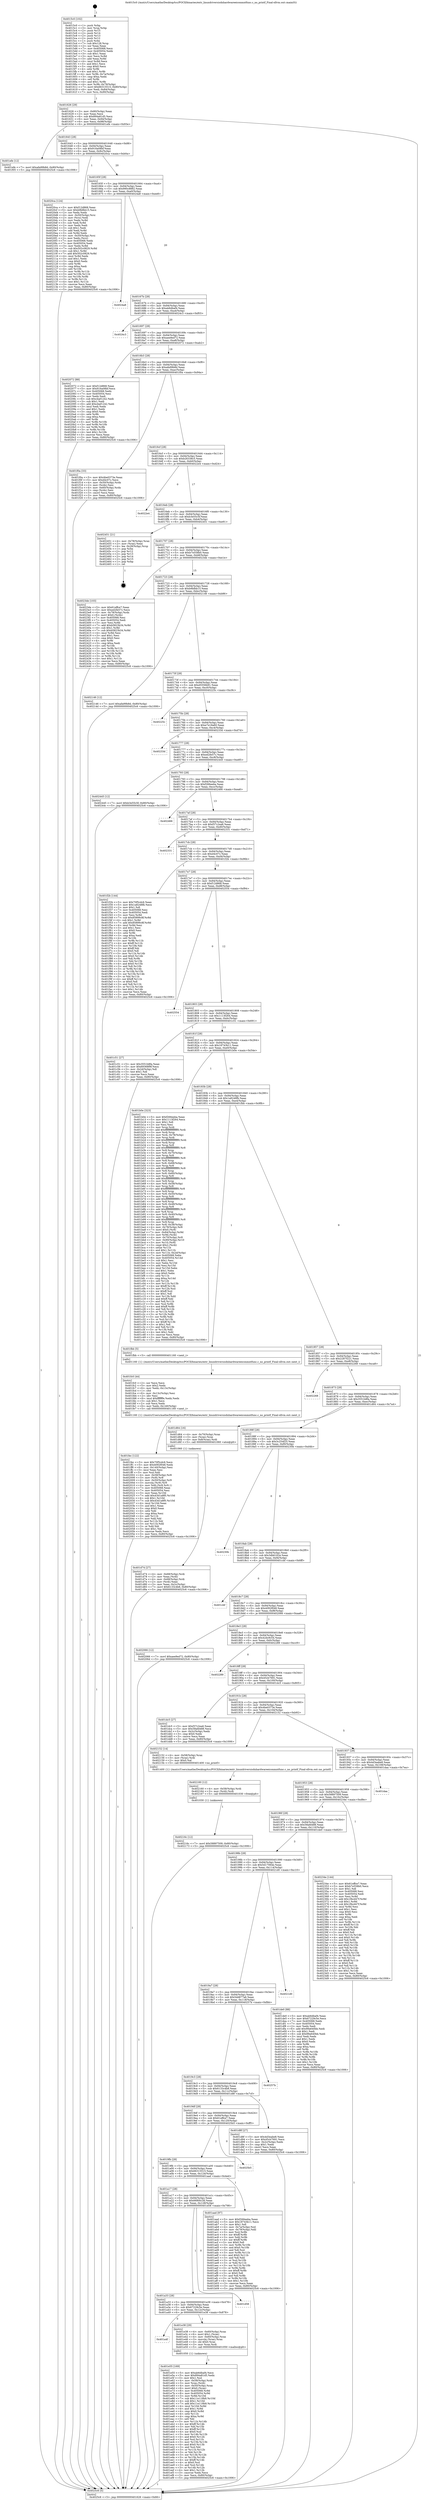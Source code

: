 digraph "0x4015c0" {
  label = "0x4015c0 (/mnt/c/Users/mathe/Desktop/tcc/POCII/binaries/extr_linuxdriversisdnhardwareeiconmntfunc.c_no_printf_Final-ollvm.out::main(0))"
  labelloc = "t"
  node[shape=record]

  Entry [label="",width=0.3,height=0.3,shape=circle,fillcolor=black,style=filled]
  "0x401626" [label="{
     0x401626 [29]\l
     | [instrs]\l
     &nbsp;&nbsp;0x401626 \<+3\>: mov -0x80(%rbp),%eax\l
     &nbsp;&nbsp;0x401629 \<+2\>: mov %eax,%ecx\l
     &nbsp;&nbsp;0x40162b \<+6\>: sub $0x894a81d5,%ecx\l
     &nbsp;&nbsp;0x401631 \<+6\>: mov %eax,-0x94(%rbp)\l
     &nbsp;&nbsp;0x401637 \<+6\>: mov %ecx,-0x98(%rbp)\l
     &nbsp;&nbsp;0x40163d \<+6\>: je 0000000000401efe \<main+0x93e\>\l
  }"]
  "0x401efe" [label="{
     0x401efe [12]\l
     | [instrs]\l
     &nbsp;&nbsp;0x401efe \<+7\>: movl $0xafa99b8d,-0x80(%rbp)\l
     &nbsp;&nbsp;0x401f05 \<+5\>: jmp 00000000004025c6 \<main+0x1006\>\l
  }"]
  "0x401643" [label="{
     0x401643 [28]\l
     | [instrs]\l
     &nbsp;&nbsp;0x401643 \<+5\>: jmp 0000000000401648 \<main+0x88\>\l
     &nbsp;&nbsp;0x401648 \<+6\>: mov -0x94(%rbp),%eax\l
     &nbsp;&nbsp;0x40164e \<+5\>: sub $0x916a08bf,%eax\l
     &nbsp;&nbsp;0x401653 \<+6\>: mov %eax,-0x9c(%rbp)\l
     &nbsp;&nbsp;0x401659 \<+6\>: je 00000000004020ca \<main+0xb0a\>\l
  }"]
  Exit [label="",width=0.3,height=0.3,shape=circle,fillcolor=black,style=filled,peripheries=2]
  "0x4020ca" [label="{
     0x4020ca [124]\l
     | [instrs]\l
     &nbsp;&nbsp;0x4020ca \<+5\>: mov $0xf12d868,%eax\l
     &nbsp;&nbsp;0x4020cf \<+5\>: mov $0xb9bfbb15,%ecx\l
     &nbsp;&nbsp;0x4020d4 \<+2\>: xor %edx,%edx\l
     &nbsp;&nbsp;0x4020d6 \<+4\>: mov -0x50(%rbp),%rsi\l
     &nbsp;&nbsp;0x4020da \<+2\>: mov (%rsi),%edi\l
     &nbsp;&nbsp;0x4020dc \<+3\>: mov %edx,%r8d\l
     &nbsp;&nbsp;0x4020df \<+3\>: sub %edi,%r8d\l
     &nbsp;&nbsp;0x4020e2 \<+2\>: mov %edx,%edi\l
     &nbsp;&nbsp;0x4020e4 \<+3\>: sub $0x1,%edi\l
     &nbsp;&nbsp;0x4020e7 \<+3\>: add %edi,%r8d\l
     &nbsp;&nbsp;0x4020ea \<+3\>: sub %r8d,%edx\l
     &nbsp;&nbsp;0x4020ed \<+4\>: mov -0x50(%rbp),%rsi\l
     &nbsp;&nbsp;0x4020f1 \<+2\>: mov %edx,(%rsi)\l
     &nbsp;&nbsp;0x4020f3 \<+7\>: mov 0x405068,%edx\l
     &nbsp;&nbsp;0x4020fa \<+7\>: mov 0x405054,%edi\l
     &nbsp;&nbsp;0x402101 \<+3\>: mov %edx,%r8d\l
     &nbsp;&nbsp;0x402104 \<+7\>: sub $0x502c0829,%r8d\l
     &nbsp;&nbsp;0x40210b \<+4\>: sub $0x1,%r8d\l
     &nbsp;&nbsp;0x40210f \<+7\>: add $0x502c0829,%r8d\l
     &nbsp;&nbsp;0x402116 \<+4\>: imul %r8d,%edx\l
     &nbsp;&nbsp;0x40211a \<+3\>: and $0x1,%edx\l
     &nbsp;&nbsp;0x40211d \<+3\>: cmp $0x0,%edx\l
     &nbsp;&nbsp;0x402120 \<+4\>: sete %r9b\l
     &nbsp;&nbsp;0x402124 \<+3\>: cmp $0xa,%edi\l
     &nbsp;&nbsp;0x402127 \<+4\>: setl %r10b\l
     &nbsp;&nbsp;0x40212b \<+3\>: mov %r9b,%r11b\l
     &nbsp;&nbsp;0x40212e \<+3\>: and %r10b,%r11b\l
     &nbsp;&nbsp;0x402131 \<+3\>: xor %r10b,%r9b\l
     &nbsp;&nbsp;0x402134 \<+3\>: or %r9b,%r11b\l
     &nbsp;&nbsp;0x402137 \<+4\>: test $0x1,%r11b\l
     &nbsp;&nbsp;0x40213b \<+3\>: cmovne %ecx,%eax\l
     &nbsp;&nbsp;0x40213e \<+3\>: mov %eax,-0x80(%rbp)\l
     &nbsp;&nbsp;0x402141 \<+5\>: jmp 00000000004025c6 \<main+0x1006\>\l
  }"]
  "0x40165f" [label="{
     0x40165f [28]\l
     | [instrs]\l
     &nbsp;&nbsp;0x40165f \<+5\>: jmp 0000000000401664 \<main+0xa4\>\l
     &nbsp;&nbsp;0x401664 \<+6\>: mov -0x94(%rbp),%eax\l
     &nbsp;&nbsp;0x40166a \<+5\>: sub $0x990c8882,%eax\l
     &nbsp;&nbsp;0x40166f \<+6\>: mov %eax,-0xa0(%rbp)\l
     &nbsp;&nbsp;0x401675 \<+6\>: je 00000000004024a8 \<main+0xee8\>\l
  }"]
  "0x40216c" [label="{
     0x40216c [12]\l
     | [instrs]\l
     &nbsp;&nbsp;0x40216c \<+7\>: movl $0x58897509,-0x80(%rbp)\l
     &nbsp;&nbsp;0x402173 \<+5\>: jmp 00000000004025c6 \<main+0x1006\>\l
  }"]
  "0x4024a8" [label="{
     0x4024a8\l
  }", style=dashed]
  "0x40167b" [label="{
     0x40167b [28]\l
     | [instrs]\l
     &nbsp;&nbsp;0x40167b \<+5\>: jmp 0000000000401680 \<main+0xc0\>\l
     &nbsp;&nbsp;0x401680 \<+6\>: mov -0x94(%rbp),%eax\l
     &nbsp;&nbsp;0x401686 \<+5\>: sub $0xab6dbaf4,%eax\l
     &nbsp;&nbsp;0x40168b \<+6\>: mov %eax,-0xa4(%rbp)\l
     &nbsp;&nbsp;0x401691 \<+6\>: je 00000000004024c3 \<main+0xf03\>\l
  }"]
  "0x402160" [label="{
     0x402160 [12]\l
     | [instrs]\l
     &nbsp;&nbsp;0x402160 \<+4\>: mov -0x58(%rbp),%rdi\l
     &nbsp;&nbsp;0x402164 \<+3\>: mov (%rdi),%rdi\l
     &nbsp;&nbsp;0x402167 \<+5\>: call 0000000000401030 \<free@plt\>\l
     | [calls]\l
     &nbsp;&nbsp;0x401030 \{1\} (unknown)\l
  }"]
  "0x4024c3" [label="{
     0x4024c3\l
  }", style=dashed]
  "0x401697" [label="{
     0x401697 [28]\l
     | [instrs]\l
     &nbsp;&nbsp;0x401697 \<+5\>: jmp 000000000040169c \<main+0xdc\>\l
     &nbsp;&nbsp;0x40169c \<+6\>: mov -0x94(%rbp),%eax\l
     &nbsp;&nbsp;0x4016a2 \<+5\>: sub $0xaee9ed72,%eax\l
     &nbsp;&nbsp;0x4016a7 \<+6\>: mov %eax,-0xa8(%rbp)\l
     &nbsp;&nbsp;0x4016ad \<+6\>: je 0000000000402072 \<main+0xab2\>\l
  }"]
  "0x401fec" [label="{
     0x401fec [122]\l
     | [instrs]\l
     &nbsp;&nbsp;0x401fec \<+5\>: mov $0x70f5cdc6,%ecx\l
     &nbsp;&nbsp;0x401ff1 \<+5\>: mov $0x4092f048,%edx\l
     &nbsp;&nbsp;0x401ff6 \<+6\>: mov -0x140(%rbp),%esi\l
     &nbsp;&nbsp;0x401ffc \<+3\>: imul %eax,%esi\l
     &nbsp;&nbsp;0x401fff \<+3\>: mov %sil,%dil\l
     &nbsp;&nbsp;0x402002 \<+4\>: mov -0x58(%rbp),%r8\l
     &nbsp;&nbsp;0x402006 \<+3\>: mov (%r8),%r8\l
     &nbsp;&nbsp;0x402009 \<+4\>: mov -0x50(%rbp),%r9\l
     &nbsp;&nbsp;0x40200d \<+3\>: movslq (%r9),%r9\l
     &nbsp;&nbsp;0x402010 \<+4\>: mov %dil,(%r8,%r9,1)\l
     &nbsp;&nbsp;0x402014 \<+7\>: mov 0x405068,%eax\l
     &nbsp;&nbsp;0x40201b \<+7\>: mov 0x405054,%esi\l
     &nbsp;&nbsp;0x402022 \<+3\>: mov %eax,%r10d\l
     &nbsp;&nbsp;0x402025 \<+7\>: add $0x43d1a8f0,%r10d\l
     &nbsp;&nbsp;0x40202c \<+4\>: sub $0x1,%r10d\l
     &nbsp;&nbsp;0x402030 \<+7\>: sub $0x43d1a8f0,%r10d\l
     &nbsp;&nbsp;0x402037 \<+4\>: imul %r10d,%eax\l
     &nbsp;&nbsp;0x40203b \<+3\>: and $0x1,%eax\l
     &nbsp;&nbsp;0x40203e \<+3\>: cmp $0x0,%eax\l
     &nbsp;&nbsp;0x402041 \<+4\>: sete %dil\l
     &nbsp;&nbsp;0x402045 \<+3\>: cmp $0xa,%esi\l
     &nbsp;&nbsp;0x402048 \<+4\>: setl %r11b\l
     &nbsp;&nbsp;0x40204c \<+3\>: mov %dil,%bl\l
     &nbsp;&nbsp;0x40204f \<+3\>: and %r11b,%bl\l
     &nbsp;&nbsp;0x402052 \<+3\>: xor %r11b,%dil\l
     &nbsp;&nbsp;0x402055 \<+3\>: or %dil,%bl\l
     &nbsp;&nbsp;0x402058 \<+3\>: test $0x1,%bl\l
     &nbsp;&nbsp;0x40205b \<+3\>: cmovne %edx,%ecx\l
     &nbsp;&nbsp;0x40205e \<+3\>: mov %ecx,-0x80(%rbp)\l
     &nbsp;&nbsp;0x402061 \<+5\>: jmp 00000000004025c6 \<main+0x1006\>\l
  }"]
  "0x402072" [label="{
     0x402072 [88]\l
     | [instrs]\l
     &nbsp;&nbsp;0x402072 \<+5\>: mov $0xf12d868,%eax\l
     &nbsp;&nbsp;0x402077 \<+5\>: mov $0x916a08bf,%ecx\l
     &nbsp;&nbsp;0x40207c \<+7\>: mov 0x405068,%edx\l
     &nbsp;&nbsp;0x402083 \<+7\>: mov 0x405054,%esi\l
     &nbsp;&nbsp;0x40208a \<+2\>: mov %edx,%edi\l
     &nbsp;&nbsp;0x40208c \<+6\>: sub $0xcbaf1242,%edi\l
     &nbsp;&nbsp;0x402092 \<+3\>: sub $0x1,%edi\l
     &nbsp;&nbsp;0x402095 \<+6\>: add $0xcbaf1242,%edi\l
     &nbsp;&nbsp;0x40209b \<+3\>: imul %edi,%edx\l
     &nbsp;&nbsp;0x40209e \<+3\>: and $0x1,%edx\l
     &nbsp;&nbsp;0x4020a1 \<+3\>: cmp $0x0,%edx\l
     &nbsp;&nbsp;0x4020a4 \<+4\>: sete %r8b\l
     &nbsp;&nbsp;0x4020a8 \<+3\>: cmp $0xa,%esi\l
     &nbsp;&nbsp;0x4020ab \<+4\>: setl %r9b\l
     &nbsp;&nbsp;0x4020af \<+3\>: mov %r8b,%r10b\l
     &nbsp;&nbsp;0x4020b2 \<+3\>: and %r9b,%r10b\l
     &nbsp;&nbsp;0x4020b5 \<+3\>: xor %r9b,%r8b\l
     &nbsp;&nbsp;0x4020b8 \<+3\>: or %r8b,%r10b\l
     &nbsp;&nbsp;0x4020bb \<+4\>: test $0x1,%r10b\l
     &nbsp;&nbsp;0x4020bf \<+3\>: cmovne %ecx,%eax\l
     &nbsp;&nbsp;0x4020c2 \<+3\>: mov %eax,-0x80(%rbp)\l
     &nbsp;&nbsp;0x4020c5 \<+5\>: jmp 00000000004025c6 \<main+0x1006\>\l
  }"]
  "0x4016b3" [label="{
     0x4016b3 [28]\l
     | [instrs]\l
     &nbsp;&nbsp;0x4016b3 \<+5\>: jmp 00000000004016b8 \<main+0xf8\>\l
     &nbsp;&nbsp;0x4016b8 \<+6\>: mov -0x94(%rbp),%eax\l
     &nbsp;&nbsp;0x4016be \<+5\>: sub $0xafa99b8d,%eax\l
     &nbsp;&nbsp;0x4016c3 \<+6\>: mov %eax,-0xac(%rbp)\l
     &nbsp;&nbsp;0x4016c9 \<+6\>: je 0000000000401f0a \<main+0x94a\>\l
  }"]
  "0x401fc0" [label="{
     0x401fc0 [44]\l
     | [instrs]\l
     &nbsp;&nbsp;0x401fc0 \<+2\>: xor %ecx,%ecx\l
     &nbsp;&nbsp;0x401fc2 \<+5\>: mov $0x2,%edx\l
     &nbsp;&nbsp;0x401fc7 \<+6\>: mov %edx,-0x13c(%rbp)\l
     &nbsp;&nbsp;0x401fcd \<+1\>: cltd\l
     &nbsp;&nbsp;0x401fce \<+6\>: mov -0x13c(%rbp),%esi\l
     &nbsp;&nbsp;0x401fd4 \<+2\>: idiv %esi\l
     &nbsp;&nbsp;0x401fd6 \<+6\>: imul $0xfffffffe,%edx,%edx\l
     &nbsp;&nbsp;0x401fdc \<+3\>: sub $0x1,%ecx\l
     &nbsp;&nbsp;0x401fdf \<+2\>: sub %ecx,%edx\l
     &nbsp;&nbsp;0x401fe1 \<+6\>: mov %edx,-0x140(%rbp)\l
     &nbsp;&nbsp;0x401fe7 \<+5\>: call 0000000000401160 \<next_i\>\l
     | [calls]\l
     &nbsp;&nbsp;0x401160 \{1\} (/mnt/c/Users/mathe/Desktop/tcc/POCII/binaries/extr_linuxdriversisdnhardwareeiconmntfunc.c_no_printf_Final-ollvm.out::next_i)\l
  }"]
  "0x401f0a" [label="{
     0x401f0a [33]\l
     | [instrs]\l
     &nbsp;&nbsp;0x401f0a \<+5\>: mov $0x4be0373e,%eax\l
     &nbsp;&nbsp;0x401f0f \<+5\>: mov $0xd4c07c,%ecx\l
     &nbsp;&nbsp;0x401f14 \<+4\>: mov -0x50(%rbp),%rdx\l
     &nbsp;&nbsp;0x401f18 \<+2\>: mov (%rdx),%esi\l
     &nbsp;&nbsp;0x401f1a \<+4\>: mov -0x60(%rbp),%rdx\l
     &nbsp;&nbsp;0x401f1e \<+2\>: cmp (%rdx),%esi\l
     &nbsp;&nbsp;0x401f20 \<+3\>: cmovl %ecx,%eax\l
     &nbsp;&nbsp;0x401f23 \<+3\>: mov %eax,-0x80(%rbp)\l
     &nbsp;&nbsp;0x401f26 \<+5\>: jmp 00000000004025c6 \<main+0x1006\>\l
  }"]
  "0x4016cf" [label="{
     0x4016cf [28]\l
     | [instrs]\l
     &nbsp;&nbsp;0x4016cf \<+5\>: jmp 00000000004016d4 \<main+0x114\>\l
     &nbsp;&nbsp;0x4016d4 \<+6\>: mov -0x94(%rbp),%eax\l
     &nbsp;&nbsp;0x4016da \<+5\>: sub $0xb26338c5,%eax\l
     &nbsp;&nbsp;0x4016df \<+6\>: mov %eax,-0xb0(%rbp)\l
     &nbsp;&nbsp;0x4016e5 \<+6\>: je 00000000004022e4 \<main+0xd24\>\l
  }"]
  "0x401e55" [label="{
     0x401e55 [169]\l
     | [instrs]\l
     &nbsp;&nbsp;0x401e55 \<+5\>: mov $0xab6dbaf4,%ecx\l
     &nbsp;&nbsp;0x401e5a \<+5\>: mov $0x894a81d5,%edx\l
     &nbsp;&nbsp;0x401e5f \<+3\>: mov $0x1,%sil\l
     &nbsp;&nbsp;0x401e62 \<+4\>: mov -0x58(%rbp),%rdi\l
     &nbsp;&nbsp;0x401e66 \<+3\>: mov %rax,(%rdi)\l
     &nbsp;&nbsp;0x401e69 \<+4\>: mov -0x50(%rbp),%rax\l
     &nbsp;&nbsp;0x401e6d \<+6\>: movl $0x0,(%rax)\l
     &nbsp;&nbsp;0x401e73 \<+8\>: mov 0x405068,%r8d\l
     &nbsp;&nbsp;0x401e7b \<+8\>: mov 0x405054,%r9d\l
     &nbsp;&nbsp;0x401e83 \<+3\>: mov %r8d,%r10d\l
     &nbsp;&nbsp;0x401e86 \<+7\>: sub $0x11e118b9,%r10d\l
     &nbsp;&nbsp;0x401e8d \<+4\>: sub $0x1,%r10d\l
     &nbsp;&nbsp;0x401e91 \<+7\>: add $0x11e118b9,%r10d\l
     &nbsp;&nbsp;0x401e98 \<+4\>: imul %r10d,%r8d\l
     &nbsp;&nbsp;0x401e9c \<+4\>: and $0x1,%r8d\l
     &nbsp;&nbsp;0x401ea0 \<+4\>: cmp $0x0,%r8d\l
     &nbsp;&nbsp;0x401ea4 \<+4\>: sete %r11b\l
     &nbsp;&nbsp;0x401ea8 \<+4\>: cmp $0xa,%r9d\l
     &nbsp;&nbsp;0x401eac \<+3\>: setl %bl\l
     &nbsp;&nbsp;0x401eaf \<+3\>: mov %r11b,%r14b\l
     &nbsp;&nbsp;0x401eb2 \<+4\>: xor $0xff,%r14b\l
     &nbsp;&nbsp;0x401eb6 \<+3\>: mov %bl,%r15b\l
     &nbsp;&nbsp;0x401eb9 \<+4\>: xor $0xff,%r15b\l
     &nbsp;&nbsp;0x401ebd \<+4\>: xor $0x0,%sil\l
     &nbsp;&nbsp;0x401ec1 \<+3\>: mov %r14b,%r12b\l
     &nbsp;&nbsp;0x401ec4 \<+4\>: and $0x0,%r12b\l
     &nbsp;&nbsp;0x401ec8 \<+3\>: and %sil,%r11b\l
     &nbsp;&nbsp;0x401ecb \<+3\>: mov %r15b,%r13b\l
     &nbsp;&nbsp;0x401ece \<+4\>: and $0x0,%r13b\l
     &nbsp;&nbsp;0x401ed2 \<+3\>: and %sil,%bl\l
     &nbsp;&nbsp;0x401ed5 \<+3\>: or %r11b,%r12b\l
     &nbsp;&nbsp;0x401ed8 \<+3\>: or %bl,%r13b\l
     &nbsp;&nbsp;0x401edb \<+3\>: xor %r13b,%r12b\l
     &nbsp;&nbsp;0x401ede \<+3\>: or %r15b,%r14b\l
     &nbsp;&nbsp;0x401ee1 \<+4\>: xor $0xff,%r14b\l
     &nbsp;&nbsp;0x401ee5 \<+4\>: or $0x0,%sil\l
     &nbsp;&nbsp;0x401ee9 \<+3\>: and %sil,%r14b\l
     &nbsp;&nbsp;0x401eec \<+3\>: or %r14b,%r12b\l
     &nbsp;&nbsp;0x401eef \<+4\>: test $0x1,%r12b\l
     &nbsp;&nbsp;0x401ef3 \<+3\>: cmovne %edx,%ecx\l
     &nbsp;&nbsp;0x401ef6 \<+3\>: mov %ecx,-0x80(%rbp)\l
     &nbsp;&nbsp;0x401ef9 \<+5\>: jmp 00000000004025c6 \<main+0x1006\>\l
  }"]
  "0x4022e4" [label="{
     0x4022e4\l
  }", style=dashed]
  "0x4016eb" [label="{
     0x4016eb [28]\l
     | [instrs]\l
     &nbsp;&nbsp;0x4016eb \<+5\>: jmp 00000000004016f0 \<main+0x130\>\l
     &nbsp;&nbsp;0x4016f0 \<+6\>: mov -0x94(%rbp),%eax\l
     &nbsp;&nbsp;0x4016f6 \<+5\>: sub $0xb3e55c5f,%eax\l
     &nbsp;&nbsp;0x4016fb \<+6\>: mov %eax,-0xb4(%rbp)\l
     &nbsp;&nbsp;0x401701 \<+6\>: je 0000000000402451 \<main+0xe91\>\l
  }"]
  "0x401a4f" [label="{
     0x401a4f\l
  }", style=dashed]
  "0x402451" [label="{
     0x402451 [21]\l
     | [instrs]\l
     &nbsp;&nbsp;0x402451 \<+4\>: mov -0x78(%rbp),%rax\l
     &nbsp;&nbsp;0x402455 \<+2\>: mov (%rax),%eax\l
     &nbsp;&nbsp;0x402457 \<+4\>: lea -0x28(%rbp),%rsp\l
     &nbsp;&nbsp;0x40245b \<+1\>: pop %rbx\l
     &nbsp;&nbsp;0x40245c \<+2\>: pop %r12\l
     &nbsp;&nbsp;0x40245e \<+2\>: pop %r13\l
     &nbsp;&nbsp;0x402460 \<+2\>: pop %r14\l
     &nbsp;&nbsp;0x402462 \<+2\>: pop %r15\l
     &nbsp;&nbsp;0x402464 \<+1\>: pop %rbp\l
     &nbsp;&nbsp;0x402465 \<+1\>: ret\l
  }"]
  "0x401707" [label="{
     0x401707 [28]\l
     | [instrs]\l
     &nbsp;&nbsp;0x401707 \<+5\>: jmp 000000000040170c \<main+0x14c\>\l
     &nbsp;&nbsp;0x40170c \<+6\>: mov -0x94(%rbp),%eax\l
     &nbsp;&nbsp;0x401712 \<+5\>: sub $0xb7e558b0,%eax\l
     &nbsp;&nbsp;0x401717 \<+6\>: mov %eax,-0xb8(%rbp)\l
     &nbsp;&nbsp;0x40171d \<+6\>: je 00000000004023de \<main+0xe1e\>\l
  }"]
  "0x401e38" [label="{
     0x401e38 [29]\l
     | [instrs]\l
     &nbsp;&nbsp;0x401e38 \<+4\>: mov -0x60(%rbp),%rax\l
     &nbsp;&nbsp;0x401e3c \<+6\>: movl $0x1,(%rax)\l
     &nbsp;&nbsp;0x401e42 \<+4\>: mov -0x60(%rbp),%rax\l
     &nbsp;&nbsp;0x401e46 \<+3\>: movslq (%rax),%rax\l
     &nbsp;&nbsp;0x401e49 \<+4\>: shl $0x0,%rax\l
     &nbsp;&nbsp;0x401e4d \<+3\>: mov %rax,%rdi\l
     &nbsp;&nbsp;0x401e50 \<+5\>: call 0000000000401050 \<malloc@plt\>\l
     | [calls]\l
     &nbsp;&nbsp;0x401050 \{1\} (unknown)\l
  }"]
  "0x4023de" [label="{
     0x4023de [103]\l
     | [instrs]\l
     &nbsp;&nbsp;0x4023de \<+5\>: mov $0x61effce7,%eax\l
     &nbsp;&nbsp;0x4023e3 \<+5\>: mov $0xed2fe57c,%ecx\l
     &nbsp;&nbsp;0x4023e8 \<+4\>: mov -0x78(%rbp),%rdx\l
     &nbsp;&nbsp;0x4023ec \<+6\>: movl $0x0,(%rdx)\l
     &nbsp;&nbsp;0x4023f2 \<+7\>: mov 0x405068,%esi\l
     &nbsp;&nbsp;0x4023f9 \<+7\>: mov 0x405054,%edi\l
     &nbsp;&nbsp;0x402400 \<+3\>: mov %esi,%r8d\l
     &nbsp;&nbsp;0x402403 \<+7\>: add $0xb5823b34,%r8d\l
     &nbsp;&nbsp;0x40240a \<+4\>: sub $0x1,%r8d\l
     &nbsp;&nbsp;0x40240e \<+7\>: sub $0xb5823b34,%r8d\l
     &nbsp;&nbsp;0x402415 \<+4\>: imul %r8d,%esi\l
     &nbsp;&nbsp;0x402419 \<+3\>: and $0x1,%esi\l
     &nbsp;&nbsp;0x40241c \<+3\>: cmp $0x0,%esi\l
     &nbsp;&nbsp;0x40241f \<+4\>: sete %r9b\l
     &nbsp;&nbsp;0x402423 \<+3\>: cmp $0xa,%edi\l
     &nbsp;&nbsp;0x402426 \<+4\>: setl %r10b\l
     &nbsp;&nbsp;0x40242a \<+3\>: mov %r9b,%r11b\l
     &nbsp;&nbsp;0x40242d \<+3\>: and %r10b,%r11b\l
     &nbsp;&nbsp;0x402430 \<+3\>: xor %r10b,%r9b\l
     &nbsp;&nbsp;0x402433 \<+3\>: or %r9b,%r11b\l
     &nbsp;&nbsp;0x402436 \<+4\>: test $0x1,%r11b\l
     &nbsp;&nbsp;0x40243a \<+3\>: cmovne %ecx,%eax\l
     &nbsp;&nbsp;0x40243d \<+3\>: mov %eax,-0x80(%rbp)\l
     &nbsp;&nbsp;0x402440 \<+5\>: jmp 00000000004025c6 \<main+0x1006\>\l
  }"]
  "0x401723" [label="{
     0x401723 [28]\l
     | [instrs]\l
     &nbsp;&nbsp;0x401723 \<+5\>: jmp 0000000000401728 \<main+0x168\>\l
     &nbsp;&nbsp;0x401728 \<+6\>: mov -0x94(%rbp),%eax\l
     &nbsp;&nbsp;0x40172e \<+5\>: sub $0xb9bfbb15,%eax\l
     &nbsp;&nbsp;0x401733 \<+6\>: mov %eax,-0xbc(%rbp)\l
     &nbsp;&nbsp;0x401739 \<+6\>: je 0000000000402146 \<main+0xb86\>\l
  }"]
  "0x401a33" [label="{
     0x401a33 [28]\l
     | [instrs]\l
     &nbsp;&nbsp;0x401a33 \<+5\>: jmp 0000000000401a38 \<main+0x478\>\l
     &nbsp;&nbsp;0x401a38 \<+6\>: mov -0x94(%rbp),%eax\l
     &nbsp;&nbsp;0x401a3e \<+5\>: sub $0x67229c5e,%eax\l
     &nbsp;&nbsp;0x401a43 \<+6\>: mov %eax,-0x12c(%rbp)\l
     &nbsp;&nbsp;0x401a49 \<+6\>: je 0000000000401e38 \<main+0x878\>\l
  }"]
  "0x402146" [label="{
     0x402146 [12]\l
     | [instrs]\l
     &nbsp;&nbsp;0x402146 \<+7\>: movl $0xafa99b8d,-0x80(%rbp)\l
     &nbsp;&nbsp;0x40214d \<+5\>: jmp 00000000004025c6 \<main+0x1006\>\l
  }"]
  "0x40173f" [label="{
     0x40173f [28]\l
     | [instrs]\l
     &nbsp;&nbsp;0x40173f \<+5\>: jmp 0000000000401744 \<main+0x184\>\l
     &nbsp;&nbsp;0x401744 \<+6\>: mov -0x94(%rbp),%eax\l
     &nbsp;&nbsp;0x40174a \<+5\>: sub $0xd5556b91,%eax\l
     &nbsp;&nbsp;0x40174f \<+6\>: mov %eax,-0xc0(%rbp)\l
     &nbsp;&nbsp;0x401755 \<+6\>: je 000000000040225c \<main+0xc9c\>\l
  }"]
  "0x401d58" [label="{
     0x401d58\l
  }", style=dashed]
  "0x40225c" [label="{
     0x40225c\l
  }", style=dashed]
  "0x40175b" [label="{
     0x40175b [28]\l
     | [instrs]\l
     &nbsp;&nbsp;0x40175b \<+5\>: jmp 0000000000401760 \<main+0x1a0\>\l
     &nbsp;&nbsp;0x401760 \<+6\>: mov -0x94(%rbp),%eax\l
     &nbsp;&nbsp;0x401766 \<+5\>: sub $0xe7e18a60,%eax\l
     &nbsp;&nbsp;0x40176b \<+6\>: mov %eax,-0xc4(%rbp)\l
     &nbsp;&nbsp;0x401771 \<+6\>: je 000000000040233d \<main+0xd7d\>\l
  }"]
  "0x401d74" [label="{
     0x401d74 [27]\l
     | [instrs]\l
     &nbsp;&nbsp;0x401d74 \<+4\>: mov -0x68(%rbp),%rdi\l
     &nbsp;&nbsp;0x401d78 \<+2\>: mov %eax,(%rdi)\l
     &nbsp;&nbsp;0x401d7a \<+4\>: mov -0x68(%rbp),%rdi\l
     &nbsp;&nbsp;0x401d7e \<+2\>: mov (%rdi),%eax\l
     &nbsp;&nbsp;0x401d80 \<+3\>: mov %eax,-0x2c(%rbp)\l
     &nbsp;&nbsp;0x401d83 \<+7\>: movl $0x6133c4b8,-0x80(%rbp)\l
     &nbsp;&nbsp;0x401d8a \<+5\>: jmp 00000000004025c6 \<main+0x1006\>\l
  }"]
  "0x40233d" [label="{
     0x40233d\l
  }", style=dashed]
  "0x401777" [label="{
     0x401777 [28]\l
     | [instrs]\l
     &nbsp;&nbsp;0x401777 \<+5\>: jmp 000000000040177c \<main+0x1bc\>\l
     &nbsp;&nbsp;0x40177c \<+6\>: mov -0x94(%rbp),%eax\l
     &nbsp;&nbsp;0x401782 \<+5\>: sub $0xed2fe57c,%eax\l
     &nbsp;&nbsp;0x401787 \<+6\>: mov %eax,-0xc8(%rbp)\l
     &nbsp;&nbsp;0x40178d \<+6\>: je 0000000000402445 \<main+0xe85\>\l
  }"]
  "0x4015c0" [label="{
     0x4015c0 [102]\l
     | [instrs]\l
     &nbsp;&nbsp;0x4015c0 \<+1\>: push %rbp\l
     &nbsp;&nbsp;0x4015c1 \<+3\>: mov %rsp,%rbp\l
     &nbsp;&nbsp;0x4015c4 \<+2\>: push %r15\l
     &nbsp;&nbsp;0x4015c6 \<+2\>: push %r14\l
     &nbsp;&nbsp;0x4015c8 \<+2\>: push %r13\l
     &nbsp;&nbsp;0x4015ca \<+2\>: push %r12\l
     &nbsp;&nbsp;0x4015cc \<+1\>: push %rbx\l
     &nbsp;&nbsp;0x4015cd \<+7\>: sub $0x128,%rsp\l
     &nbsp;&nbsp;0x4015d4 \<+2\>: xor %eax,%eax\l
     &nbsp;&nbsp;0x4015d6 \<+7\>: mov 0x405068,%ecx\l
     &nbsp;&nbsp;0x4015dd \<+7\>: mov 0x405054,%edx\l
     &nbsp;&nbsp;0x4015e4 \<+3\>: sub $0x1,%eax\l
     &nbsp;&nbsp;0x4015e7 \<+3\>: mov %ecx,%r8d\l
     &nbsp;&nbsp;0x4015ea \<+3\>: add %eax,%r8d\l
     &nbsp;&nbsp;0x4015ed \<+4\>: imul %r8d,%ecx\l
     &nbsp;&nbsp;0x4015f1 \<+3\>: and $0x1,%ecx\l
     &nbsp;&nbsp;0x4015f4 \<+3\>: cmp $0x0,%ecx\l
     &nbsp;&nbsp;0x4015f7 \<+4\>: sete %r9b\l
     &nbsp;&nbsp;0x4015fb \<+4\>: and $0x1,%r9b\l
     &nbsp;&nbsp;0x4015ff \<+4\>: mov %r9b,-0x7a(%rbp)\l
     &nbsp;&nbsp;0x401603 \<+3\>: cmp $0xa,%edx\l
     &nbsp;&nbsp;0x401606 \<+4\>: setl %r9b\l
     &nbsp;&nbsp;0x40160a \<+4\>: and $0x1,%r9b\l
     &nbsp;&nbsp;0x40160e \<+4\>: mov %r9b,-0x79(%rbp)\l
     &nbsp;&nbsp;0x401612 \<+7\>: movl $0x66315515,-0x80(%rbp)\l
     &nbsp;&nbsp;0x401619 \<+6\>: mov %edi,-0x84(%rbp)\l
     &nbsp;&nbsp;0x40161f \<+7\>: mov %rsi,-0x90(%rbp)\l
  }"]
  "0x402445" [label="{
     0x402445 [12]\l
     | [instrs]\l
     &nbsp;&nbsp;0x402445 \<+7\>: movl $0xb3e55c5f,-0x80(%rbp)\l
     &nbsp;&nbsp;0x40244c \<+5\>: jmp 00000000004025c6 \<main+0x1006\>\l
  }"]
  "0x401793" [label="{
     0x401793 [28]\l
     | [instrs]\l
     &nbsp;&nbsp;0x401793 \<+5\>: jmp 0000000000401798 \<main+0x1d8\>\l
     &nbsp;&nbsp;0x401798 \<+6\>: mov -0x94(%rbp),%eax\l
     &nbsp;&nbsp;0x40179e \<+5\>: sub $0xf266eeba,%eax\l
     &nbsp;&nbsp;0x4017a3 \<+6\>: mov %eax,-0xcc(%rbp)\l
     &nbsp;&nbsp;0x4017a9 \<+6\>: je 0000000000402466 \<main+0xea6\>\l
  }"]
  "0x4025c6" [label="{
     0x4025c6 [5]\l
     | [instrs]\l
     &nbsp;&nbsp;0x4025c6 \<+5\>: jmp 0000000000401626 \<main+0x66\>\l
  }"]
  "0x402466" [label="{
     0x402466\l
  }", style=dashed]
  "0x4017af" [label="{
     0x4017af [28]\l
     | [instrs]\l
     &nbsp;&nbsp;0x4017af \<+5\>: jmp 00000000004017b4 \<main+0x1f4\>\l
     &nbsp;&nbsp;0x4017b4 \<+6\>: mov -0x94(%rbp),%eax\l
     &nbsp;&nbsp;0x4017ba \<+5\>: sub $0xf37c2ea6,%eax\l
     &nbsp;&nbsp;0x4017bf \<+6\>: mov %eax,-0xd0(%rbp)\l
     &nbsp;&nbsp;0x4017c5 \<+6\>: je 0000000000402331 \<main+0xd71\>\l
  }"]
  "0x401a17" [label="{
     0x401a17 [28]\l
     | [instrs]\l
     &nbsp;&nbsp;0x401a17 \<+5\>: jmp 0000000000401a1c \<main+0x45c\>\l
     &nbsp;&nbsp;0x401a1c \<+6\>: mov -0x94(%rbp),%eax\l
     &nbsp;&nbsp;0x401a22 \<+5\>: sub $0x6680b1fd,%eax\l
     &nbsp;&nbsp;0x401a27 \<+6\>: mov %eax,-0x128(%rbp)\l
     &nbsp;&nbsp;0x401a2d \<+6\>: je 0000000000401d58 \<main+0x798\>\l
  }"]
  "0x402331" [label="{
     0x402331\l
  }", style=dashed]
  "0x4017cb" [label="{
     0x4017cb [28]\l
     | [instrs]\l
     &nbsp;&nbsp;0x4017cb \<+5\>: jmp 00000000004017d0 \<main+0x210\>\l
     &nbsp;&nbsp;0x4017d0 \<+6\>: mov -0x94(%rbp),%eax\l
     &nbsp;&nbsp;0x4017d6 \<+5\>: sub $0xd4c07c,%eax\l
     &nbsp;&nbsp;0x4017db \<+6\>: mov %eax,-0xd4(%rbp)\l
     &nbsp;&nbsp;0x4017e1 \<+6\>: je 0000000000401f2b \<main+0x96b\>\l
  }"]
  "0x401aad" [label="{
     0x401aad [97]\l
     | [instrs]\l
     &nbsp;&nbsp;0x401aad \<+5\>: mov $0xf266eeba,%eax\l
     &nbsp;&nbsp;0x401ab2 \<+5\>: mov $0x18743b11,%ecx\l
     &nbsp;&nbsp;0x401ab7 \<+2\>: mov $0x1,%dl\l
     &nbsp;&nbsp;0x401ab9 \<+4\>: mov -0x7a(%rbp),%sil\l
     &nbsp;&nbsp;0x401abd \<+4\>: mov -0x79(%rbp),%dil\l
     &nbsp;&nbsp;0x401ac1 \<+3\>: mov %sil,%r8b\l
     &nbsp;&nbsp;0x401ac4 \<+4\>: xor $0xff,%r8b\l
     &nbsp;&nbsp;0x401ac8 \<+3\>: mov %dil,%r9b\l
     &nbsp;&nbsp;0x401acb \<+4\>: xor $0xff,%r9b\l
     &nbsp;&nbsp;0x401acf \<+3\>: xor $0x0,%dl\l
     &nbsp;&nbsp;0x401ad2 \<+3\>: mov %r8b,%r10b\l
     &nbsp;&nbsp;0x401ad5 \<+4\>: and $0x0,%r10b\l
     &nbsp;&nbsp;0x401ad9 \<+3\>: and %dl,%sil\l
     &nbsp;&nbsp;0x401adc \<+3\>: mov %r9b,%r11b\l
     &nbsp;&nbsp;0x401adf \<+4\>: and $0x0,%r11b\l
     &nbsp;&nbsp;0x401ae3 \<+3\>: and %dl,%dil\l
     &nbsp;&nbsp;0x401ae6 \<+3\>: or %sil,%r10b\l
     &nbsp;&nbsp;0x401ae9 \<+3\>: or %dil,%r11b\l
     &nbsp;&nbsp;0x401aec \<+3\>: xor %r11b,%r10b\l
     &nbsp;&nbsp;0x401aef \<+3\>: or %r9b,%r8b\l
     &nbsp;&nbsp;0x401af2 \<+4\>: xor $0xff,%r8b\l
     &nbsp;&nbsp;0x401af6 \<+3\>: or $0x0,%dl\l
     &nbsp;&nbsp;0x401af9 \<+3\>: and %dl,%r8b\l
     &nbsp;&nbsp;0x401afc \<+3\>: or %r8b,%r10b\l
     &nbsp;&nbsp;0x401aff \<+4\>: test $0x1,%r10b\l
     &nbsp;&nbsp;0x401b03 \<+3\>: cmovne %ecx,%eax\l
     &nbsp;&nbsp;0x401b06 \<+3\>: mov %eax,-0x80(%rbp)\l
     &nbsp;&nbsp;0x401b09 \<+5\>: jmp 00000000004025c6 \<main+0x1006\>\l
  }"]
  "0x401f2b" [label="{
     0x401f2b [144]\l
     | [instrs]\l
     &nbsp;&nbsp;0x401f2b \<+5\>: mov $0x70f5cdc6,%eax\l
     &nbsp;&nbsp;0x401f30 \<+5\>: mov $0x1a8248fb,%ecx\l
     &nbsp;&nbsp;0x401f35 \<+2\>: mov $0x1,%dl\l
     &nbsp;&nbsp;0x401f37 \<+7\>: mov 0x405068,%esi\l
     &nbsp;&nbsp;0x401f3e \<+7\>: mov 0x405054,%edi\l
     &nbsp;&nbsp;0x401f45 \<+3\>: mov %esi,%r8d\l
     &nbsp;&nbsp;0x401f48 \<+7\>: sub $0x85899c8f,%r8d\l
     &nbsp;&nbsp;0x401f4f \<+4\>: sub $0x1,%r8d\l
     &nbsp;&nbsp;0x401f53 \<+7\>: add $0x85899c8f,%r8d\l
     &nbsp;&nbsp;0x401f5a \<+4\>: imul %r8d,%esi\l
     &nbsp;&nbsp;0x401f5e \<+3\>: and $0x1,%esi\l
     &nbsp;&nbsp;0x401f61 \<+3\>: cmp $0x0,%esi\l
     &nbsp;&nbsp;0x401f64 \<+4\>: sete %r9b\l
     &nbsp;&nbsp;0x401f68 \<+3\>: cmp $0xa,%edi\l
     &nbsp;&nbsp;0x401f6b \<+4\>: setl %r10b\l
     &nbsp;&nbsp;0x401f6f \<+3\>: mov %r9b,%r11b\l
     &nbsp;&nbsp;0x401f72 \<+4\>: xor $0xff,%r11b\l
     &nbsp;&nbsp;0x401f76 \<+3\>: mov %r10b,%bl\l
     &nbsp;&nbsp;0x401f79 \<+3\>: xor $0xff,%bl\l
     &nbsp;&nbsp;0x401f7c \<+3\>: xor $0x0,%dl\l
     &nbsp;&nbsp;0x401f7f \<+3\>: mov %r11b,%r14b\l
     &nbsp;&nbsp;0x401f82 \<+4\>: and $0x0,%r14b\l
     &nbsp;&nbsp;0x401f86 \<+3\>: and %dl,%r9b\l
     &nbsp;&nbsp;0x401f89 \<+3\>: mov %bl,%r15b\l
     &nbsp;&nbsp;0x401f8c \<+4\>: and $0x0,%r15b\l
     &nbsp;&nbsp;0x401f90 \<+3\>: and %dl,%r10b\l
     &nbsp;&nbsp;0x401f93 \<+3\>: or %r9b,%r14b\l
     &nbsp;&nbsp;0x401f96 \<+3\>: or %r10b,%r15b\l
     &nbsp;&nbsp;0x401f99 \<+3\>: xor %r15b,%r14b\l
     &nbsp;&nbsp;0x401f9c \<+3\>: or %bl,%r11b\l
     &nbsp;&nbsp;0x401f9f \<+4\>: xor $0xff,%r11b\l
     &nbsp;&nbsp;0x401fa3 \<+3\>: or $0x0,%dl\l
     &nbsp;&nbsp;0x401fa6 \<+3\>: and %dl,%r11b\l
     &nbsp;&nbsp;0x401fa9 \<+3\>: or %r11b,%r14b\l
     &nbsp;&nbsp;0x401fac \<+4\>: test $0x1,%r14b\l
     &nbsp;&nbsp;0x401fb0 \<+3\>: cmovne %ecx,%eax\l
     &nbsp;&nbsp;0x401fb3 \<+3\>: mov %eax,-0x80(%rbp)\l
     &nbsp;&nbsp;0x401fb6 \<+5\>: jmp 00000000004025c6 \<main+0x1006\>\l
  }"]
  "0x4017e7" [label="{
     0x4017e7 [28]\l
     | [instrs]\l
     &nbsp;&nbsp;0x4017e7 \<+5\>: jmp 00000000004017ec \<main+0x22c\>\l
     &nbsp;&nbsp;0x4017ec \<+6\>: mov -0x94(%rbp),%eax\l
     &nbsp;&nbsp;0x4017f2 \<+5\>: sub $0xf12d868,%eax\l
     &nbsp;&nbsp;0x4017f7 \<+6\>: mov %eax,-0xd8(%rbp)\l
     &nbsp;&nbsp;0x4017fd \<+6\>: je 0000000000402554 \<main+0xf94\>\l
  }"]
  "0x4019fb" [label="{
     0x4019fb [28]\l
     | [instrs]\l
     &nbsp;&nbsp;0x4019fb \<+5\>: jmp 0000000000401a00 \<main+0x440\>\l
     &nbsp;&nbsp;0x401a00 \<+6\>: mov -0x94(%rbp),%eax\l
     &nbsp;&nbsp;0x401a06 \<+5\>: sub $0x66315515,%eax\l
     &nbsp;&nbsp;0x401a0b \<+6\>: mov %eax,-0x124(%rbp)\l
     &nbsp;&nbsp;0x401a11 \<+6\>: je 0000000000401aad \<main+0x4ed\>\l
  }"]
  "0x402554" [label="{
     0x402554\l
  }", style=dashed]
  "0x401803" [label="{
     0x401803 [28]\l
     | [instrs]\l
     &nbsp;&nbsp;0x401803 \<+5\>: jmp 0000000000401808 \<main+0x248\>\l
     &nbsp;&nbsp;0x401808 \<+6\>: mov -0x94(%rbp),%eax\l
     &nbsp;&nbsp;0x40180e \<+5\>: sub $0x1113f264,%eax\l
     &nbsp;&nbsp;0x401813 \<+6\>: mov %eax,-0xdc(%rbp)\l
     &nbsp;&nbsp;0x401819 \<+6\>: je 0000000000401c51 \<main+0x691\>\l
  }"]
  "0x4025b5" [label="{
     0x4025b5\l
  }", style=dashed]
  "0x401c51" [label="{
     0x401c51 [27]\l
     | [instrs]\l
     &nbsp;&nbsp;0x401c51 \<+5\>: mov $0x3551b8fa,%eax\l
     &nbsp;&nbsp;0x401c56 \<+5\>: mov $0x69368f9f,%ecx\l
     &nbsp;&nbsp;0x401c5b \<+3\>: mov -0x2d(%rbp),%dl\l
     &nbsp;&nbsp;0x401c5e \<+3\>: test $0x1,%dl\l
     &nbsp;&nbsp;0x401c61 \<+3\>: cmovne %ecx,%eax\l
     &nbsp;&nbsp;0x401c64 \<+3\>: mov %eax,-0x80(%rbp)\l
     &nbsp;&nbsp;0x401c67 \<+5\>: jmp 00000000004025c6 \<main+0x1006\>\l
  }"]
  "0x40181f" [label="{
     0x40181f [28]\l
     | [instrs]\l
     &nbsp;&nbsp;0x40181f \<+5\>: jmp 0000000000401824 \<main+0x264\>\l
     &nbsp;&nbsp;0x401824 \<+6\>: mov -0x94(%rbp),%eax\l
     &nbsp;&nbsp;0x40182a \<+5\>: sub $0x18743b11,%eax\l
     &nbsp;&nbsp;0x40182f \<+6\>: mov %eax,-0xe0(%rbp)\l
     &nbsp;&nbsp;0x401835 \<+6\>: je 0000000000401b0e \<main+0x54e\>\l
  }"]
  "0x4019df" [label="{
     0x4019df [28]\l
     | [instrs]\l
     &nbsp;&nbsp;0x4019df \<+5\>: jmp 00000000004019e4 \<main+0x424\>\l
     &nbsp;&nbsp;0x4019e4 \<+6\>: mov -0x94(%rbp),%eax\l
     &nbsp;&nbsp;0x4019ea \<+5\>: sub $0x61effce7,%eax\l
     &nbsp;&nbsp;0x4019ef \<+6\>: mov %eax,-0x120(%rbp)\l
     &nbsp;&nbsp;0x4019f5 \<+6\>: je 00000000004025b5 \<main+0xff5\>\l
  }"]
  "0x401b0e" [label="{
     0x401b0e [323]\l
     | [instrs]\l
     &nbsp;&nbsp;0x401b0e \<+5\>: mov $0xf266eeba,%eax\l
     &nbsp;&nbsp;0x401b13 \<+5\>: mov $0x1113f264,%ecx\l
     &nbsp;&nbsp;0x401b18 \<+2\>: mov $0x1,%dl\l
     &nbsp;&nbsp;0x401b1a \<+2\>: xor %esi,%esi\l
     &nbsp;&nbsp;0x401b1c \<+3\>: mov %rsp,%rdi\l
     &nbsp;&nbsp;0x401b1f \<+4\>: add $0xfffffffffffffff0,%rdi\l
     &nbsp;&nbsp;0x401b23 \<+3\>: mov %rdi,%rsp\l
     &nbsp;&nbsp;0x401b26 \<+4\>: mov %rdi,-0x78(%rbp)\l
     &nbsp;&nbsp;0x401b2a \<+3\>: mov %rsp,%rdi\l
     &nbsp;&nbsp;0x401b2d \<+4\>: add $0xfffffffffffffff0,%rdi\l
     &nbsp;&nbsp;0x401b31 \<+3\>: mov %rdi,%rsp\l
     &nbsp;&nbsp;0x401b34 \<+3\>: mov %rsp,%r8\l
     &nbsp;&nbsp;0x401b37 \<+4\>: add $0xfffffffffffffff0,%r8\l
     &nbsp;&nbsp;0x401b3b \<+3\>: mov %r8,%rsp\l
     &nbsp;&nbsp;0x401b3e \<+4\>: mov %r8,-0x70(%rbp)\l
     &nbsp;&nbsp;0x401b42 \<+3\>: mov %rsp,%r8\l
     &nbsp;&nbsp;0x401b45 \<+4\>: add $0xfffffffffffffff0,%r8\l
     &nbsp;&nbsp;0x401b49 \<+3\>: mov %r8,%rsp\l
     &nbsp;&nbsp;0x401b4c \<+4\>: mov %r8,-0x68(%rbp)\l
     &nbsp;&nbsp;0x401b50 \<+3\>: mov %rsp,%r8\l
     &nbsp;&nbsp;0x401b53 \<+4\>: add $0xfffffffffffffff0,%r8\l
     &nbsp;&nbsp;0x401b57 \<+3\>: mov %r8,%rsp\l
     &nbsp;&nbsp;0x401b5a \<+4\>: mov %r8,-0x60(%rbp)\l
     &nbsp;&nbsp;0x401b5e \<+3\>: mov %rsp,%r8\l
     &nbsp;&nbsp;0x401b61 \<+4\>: add $0xfffffffffffffff0,%r8\l
     &nbsp;&nbsp;0x401b65 \<+3\>: mov %r8,%rsp\l
     &nbsp;&nbsp;0x401b68 \<+4\>: mov %r8,-0x58(%rbp)\l
     &nbsp;&nbsp;0x401b6c \<+3\>: mov %rsp,%r8\l
     &nbsp;&nbsp;0x401b6f \<+4\>: add $0xfffffffffffffff0,%r8\l
     &nbsp;&nbsp;0x401b73 \<+3\>: mov %r8,%rsp\l
     &nbsp;&nbsp;0x401b76 \<+4\>: mov %r8,-0x50(%rbp)\l
     &nbsp;&nbsp;0x401b7a \<+3\>: mov %rsp,%r8\l
     &nbsp;&nbsp;0x401b7d \<+4\>: add $0xfffffffffffffff0,%r8\l
     &nbsp;&nbsp;0x401b81 \<+3\>: mov %r8,%rsp\l
     &nbsp;&nbsp;0x401b84 \<+4\>: mov %r8,-0x48(%rbp)\l
     &nbsp;&nbsp;0x401b88 \<+3\>: mov %rsp,%r8\l
     &nbsp;&nbsp;0x401b8b \<+4\>: add $0xfffffffffffffff0,%r8\l
     &nbsp;&nbsp;0x401b8f \<+3\>: mov %r8,%rsp\l
     &nbsp;&nbsp;0x401b92 \<+4\>: mov %r8,-0x40(%rbp)\l
     &nbsp;&nbsp;0x401b96 \<+3\>: mov %rsp,%r8\l
     &nbsp;&nbsp;0x401b99 \<+4\>: add $0xfffffffffffffff0,%r8\l
     &nbsp;&nbsp;0x401b9d \<+3\>: mov %r8,%rsp\l
     &nbsp;&nbsp;0x401ba0 \<+4\>: mov %r8,-0x38(%rbp)\l
     &nbsp;&nbsp;0x401ba4 \<+4\>: mov -0x78(%rbp),%r8\l
     &nbsp;&nbsp;0x401ba8 \<+7\>: movl $0x0,(%r8)\l
     &nbsp;&nbsp;0x401baf \<+7\>: mov -0x84(%rbp),%r9d\l
     &nbsp;&nbsp;0x401bb6 \<+3\>: mov %r9d,(%rdi)\l
     &nbsp;&nbsp;0x401bb9 \<+4\>: mov -0x70(%rbp),%r8\l
     &nbsp;&nbsp;0x401bbd \<+7\>: mov -0x90(%rbp),%r10\l
     &nbsp;&nbsp;0x401bc4 \<+3\>: mov %r10,(%r8)\l
     &nbsp;&nbsp;0x401bc7 \<+3\>: cmpl $0x2,(%rdi)\l
     &nbsp;&nbsp;0x401bca \<+4\>: setne %r11b\l
     &nbsp;&nbsp;0x401bce \<+4\>: and $0x1,%r11b\l
     &nbsp;&nbsp;0x401bd2 \<+4\>: mov %r11b,-0x2d(%rbp)\l
     &nbsp;&nbsp;0x401bd6 \<+7\>: mov 0x405068,%ebx\l
     &nbsp;&nbsp;0x401bdd \<+8\>: mov 0x405054,%r14d\l
     &nbsp;&nbsp;0x401be5 \<+3\>: sub $0x1,%esi\l
     &nbsp;&nbsp;0x401be8 \<+3\>: mov %ebx,%r15d\l
     &nbsp;&nbsp;0x401beb \<+3\>: add %esi,%r15d\l
     &nbsp;&nbsp;0x401bee \<+4\>: imul %r15d,%ebx\l
     &nbsp;&nbsp;0x401bf2 \<+3\>: and $0x1,%ebx\l
     &nbsp;&nbsp;0x401bf5 \<+3\>: cmp $0x0,%ebx\l
     &nbsp;&nbsp;0x401bf8 \<+4\>: sete %r11b\l
     &nbsp;&nbsp;0x401bfc \<+4\>: cmp $0xa,%r14d\l
     &nbsp;&nbsp;0x401c00 \<+4\>: setl %r12b\l
     &nbsp;&nbsp;0x401c04 \<+3\>: mov %r11b,%r13b\l
     &nbsp;&nbsp;0x401c07 \<+4\>: xor $0xff,%r13b\l
     &nbsp;&nbsp;0x401c0b \<+3\>: mov %r12b,%sil\l
     &nbsp;&nbsp;0x401c0e \<+4\>: xor $0xff,%sil\l
     &nbsp;&nbsp;0x401c12 \<+3\>: xor $0x1,%dl\l
     &nbsp;&nbsp;0x401c15 \<+3\>: mov %r13b,%dil\l
     &nbsp;&nbsp;0x401c18 \<+4\>: and $0xff,%dil\l
     &nbsp;&nbsp;0x401c1c \<+3\>: and %dl,%r11b\l
     &nbsp;&nbsp;0x401c1f \<+3\>: mov %sil,%r8b\l
     &nbsp;&nbsp;0x401c22 \<+4\>: and $0xff,%r8b\l
     &nbsp;&nbsp;0x401c26 \<+3\>: and %dl,%r12b\l
     &nbsp;&nbsp;0x401c29 \<+3\>: or %r11b,%dil\l
     &nbsp;&nbsp;0x401c2c \<+3\>: or %r12b,%r8b\l
     &nbsp;&nbsp;0x401c2f \<+3\>: xor %r8b,%dil\l
     &nbsp;&nbsp;0x401c32 \<+3\>: or %sil,%r13b\l
     &nbsp;&nbsp;0x401c35 \<+4\>: xor $0xff,%r13b\l
     &nbsp;&nbsp;0x401c39 \<+3\>: or $0x1,%dl\l
     &nbsp;&nbsp;0x401c3c \<+3\>: and %dl,%r13b\l
     &nbsp;&nbsp;0x401c3f \<+3\>: or %r13b,%dil\l
     &nbsp;&nbsp;0x401c42 \<+4\>: test $0x1,%dil\l
     &nbsp;&nbsp;0x401c46 \<+3\>: cmovne %ecx,%eax\l
     &nbsp;&nbsp;0x401c49 \<+3\>: mov %eax,-0x80(%rbp)\l
     &nbsp;&nbsp;0x401c4c \<+5\>: jmp 00000000004025c6 \<main+0x1006\>\l
  }"]
  "0x40183b" [label="{
     0x40183b [28]\l
     | [instrs]\l
     &nbsp;&nbsp;0x40183b \<+5\>: jmp 0000000000401840 \<main+0x280\>\l
     &nbsp;&nbsp;0x401840 \<+6\>: mov -0x94(%rbp),%eax\l
     &nbsp;&nbsp;0x401846 \<+5\>: sub $0x1a8248fb,%eax\l
     &nbsp;&nbsp;0x40184b \<+6\>: mov %eax,-0xe4(%rbp)\l
     &nbsp;&nbsp;0x401851 \<+6\>: je 0000000000401fbb \<main+0x9fb\>\l
  }"]
  "0x401d8f" [label="{
     0x401d8f [27]\l
     | [instrs]\l
     &nbsp;&nbsp;0x401d8f \<+5\>: mov $0x4d3eabe8,%eax\l
     &nbsp;&nbsp;0x401d94 \<+5\>: mov $0x45cb7691,%ecx\l
     &nbsp;&nbsp;0x401d99 \<+3\>: mov -0x2c(%rbp),%edx\l
     &nbsp;&nbsp;0x401d9c \<+3\>: cmp $0x1,%edx\l
     &nbsp;&nbsp;0x401d9f \<+3\>: cmovl %ecx,%eax\l
     &nbsp;&nbsp;0x401da2 \<+3\>: mov %eax,-0x80(%rbp)\l
     &nbsp;&nbsp;0x401da5 \<+5\>: jmp 00000000004025c6 \<main+0x1006\>\l
  }"]
  "0x401fbb" [label="{
     0x401fbb [5]\l
     | [instrs]\l
     &nbsp;&nbsp;0x401fbb \<+5\>: call 0000000000401160 \<next_i\>\l
     | [calls]\l
     &nbsp;&nbsp;0x401160 \{1\} (/mnt/c/Users/mathe/Desktop/tcc/POCII/binaries/extr_linuxdriversisdnhardwareeiconmntfunc.c_no_printf_Final-ollvm.out::next_i)\l
  }"]
  "0x401857" [label="{
     0x401857 [28]\l
     | [instrs]\l
     &nbsp;&nbsp;0x401857 \<+5\>: jmp 000000000040185c \<main+0x29c\>\l
     &nbsp;&nbsp;0x40185c \<+6\>: mov -0x94(%rbp),%eax\l
     &nbsp;&nbsp;0x401862 \<+5\>: sub $0x2287f221,%eax\l
     &nbsp;&nbsp;0x401867 \<+6\>: mov %eax,-0xe8(%rbp)\l
     &nbsp;&nbsp;0x40186d \<+6\>: je 0000000000402268 \<main+0xca8\>\l
  }"]
  "0x4019c3" [label="{
     0x4019c3 [28]\l
     | [instrs]\l
     &nbsp;&nbsp;0x4019c3 \<+5\>: jmp 00000000004019c8 \<main+0x408\>\l
     &nbsp;&nbsp;0x4019c8 \<+6\>: mov -0x94(%rbp),%eax\l
     &nbsp;&nbsp;0x4019ce \<+5\>: sub $0x6133c4b8,%eax\l
     &nbsp;&nbsp;0x4019d3 \<+6\>: mov %eax,-0x11c(%rbp)\l
     &nbsp;&nbsp;0x4019d9 \<+6\>: je 0000000000401d8f \<main+0x7cf\>\l
  }"]
  "0x402268" [label="{
     0x402268\l
  }", style=dashed]
  "0x401873" [label="{
     0x401873 [28]\l
     | [instrs]\l
     &nbsp;&nbsp;0x401873 \<+5\>: jmp 0000000000401878 \<main+0x2b8\>\l
     &nbsp;&nbsp;0x401878 \<+6\>: mov -0x94(%rbp),%eax\l
     &nbsp;&nbsp;0x40187e \<+5\>: sub $0x3551b8fa,%eax\l
     &nbsp;&nbsp;0x401883 \<+6\>: mov %eax,-0xec(%rbp)\l
     &nbsp;&nbsp;0x401889 \<+6\>: je 0000000000401d64 \<main+0x7a4\>\l
  }"]
  "0x40257b" [label="{
     0x40257b\l
  }", style=dashed]
  "0x401d64" [label="{
     0x401d64 [16]\l
     | [instrs]\l
     &nbsp;&nbsp;0x401d64 \<+4\>: mov -0x70(%rbp),%rax\l
     &nbsp;&nbsp;0x401d68 \<+3\>: mov (%rax),%rax\l
     &nbsp;&nbsp;0x401d6b \<+4\>: mov 0x8(%rax),%rdi\l
     &nbsp;&nbsp;0x401d6f \<+5\>: call 0000000000401060 \<atoi@plt\>\l
     | [calls]\l
     &nbsp;&nbsp;0x401060 \{1\} (unknown)\l
  }"]
  "0x40188f" [label="{
     0x40188f [28]\l
     | [instrs]\l
     &nbsp;&nbsp;0x40188f \<+5\>: jmp 0000000000401894 \<main+0x2d4\>\l
     &nbsp;&nbsp;0x401894 \<+6\>: mov -0x94(%rbp),%eax\l
     &nbsp;&nbsp;0x40189a \<+5\>: sub $0x3c254f25,%eax\l
     &nbsp;&nbsp;0x40189f \<+6\>: mov %eax,-0xf0(%rbp)\l
     &nbsp;&nbsp;0x4018a5 \<+6\>: je 000000000040230b \<main+0xd4b\>\l
  }"]
  "0x4019a7" [label="{
     0x4019a7 [28]\l
     | [instrs]\l
     &nbsp;&nbsp;0x4019a7 \<+5\>: jmp 00000000004019ac \<main+0x3ec\>\l
     &nbsp;&nbsp;0x4019ac \<+6\>: mov -0x94(%rbp),%eax\l
     &nbsp;&nbsp;0x4019b2 \<+5\>: sub $0x5dd877a6,%eax\l
     &nbsp;&nbsp;0x4019b7 \<+6\>: mov %eax,-0x118(%rbp)\l
     &nbsp;&nbsp;0x4019bd \<+6\>: je 000000000040257b \<main+0xfbb\>\l
  }"]
  "0x40230b" [label="{
     0x40230b\l
  }", style=dashed]
  "0x4018ab" [label="{
     0x4018ab [28]\l
     | [instrs]\l
     &nbsp;&nbsp;0x4018ab \<+5\>: jmp 00000000004018b0 \<main+0x2f0\>\l
     &nbsp;&nbsp;0x4018b0 \<+6\>: mov -0x94(%rbp),%eax\l
     &nbsp;&nbsp;0x4018b6 \<+5\>: sub $0x3db6162e,%eax\l
     &nbsp;&nbsp;0x4018bb \<+6\>: mov %eax,-0xf4(%rbp)\l
     &nbsp;&nbsp;0x4018c1 \<+6\>: je 0000000000401cbf \<main+0x6ff\>\l
  }"]
  "0x4021d0" [label="{
     0x4021d0\l
  }", style=dashed]
  "0x401cbf" [label="{
     0x401cbf\l
  }", style=dashed]
  "0x4018c7" [label="{
     0x4018c7 [28]\l
     | [instrs]\l
     &nbsp;&nbsp;0x4018c7 \<+5\>: jmp 00000000004018cc \<main+0x30c\>\l
     &nbsp;&nbsp;0x4018cc \<+6\>: mov -0x94(%rbp),%eax\l
     &nbsp;&nbsp;0x4018d2 \<+5\>: sub $0x4092f048,%eax\l
     &nbsp;&nbsp;0x4018d7 \<+6\>: mov %eax,-0xf8(%rbp)\l
     &nbsp;&nbsp;0x4018dd \<+6\>: je 0000000000402066 \<main+0xaa6\>\l
  }"]
  "0x40198b" [label="{
     0x40198b [28]\l
     | [instrs]\l
     &nbsp;&nbsp;0x40198b \<+5\>: jmp 0000000000401990 \<main+0x3d0\>\l
     &nbsp;&nbsp;0x401990 \<+6\>: mov -0x94(%rbp),%eax\l
     &nbsp;&nbsp;0x401996 \<+5\>: sub $0x5d17064e,%eax\l
     &nbsp;&nbsp;0x40199b \<+6\>: mov %eax,-0x114(%rbp)\l
     &nbsp;&nbsp;0x4019a1 \<+6\>: je 00000000004021d0 \<main+0xc10\>\l
  }"]
  "0x402066" [label="{
     0x402066 [12]\l
     | [instrs]\l
     &nbsp;&nbsp;0x402066 \<+7\>: movl $0xaee9ed72,-0x80(%rbp)\l
     &nbsp;&nbsp;0x40206d \<+5\>: jmp 00000000004025c6 \<main+0x1006\>\l
  }"]
  "0x4018e3" [label="{
     0x4018e3 [28]\l
     | [instrs]\l
     &nbsp;&nbsp;0x4018e3 \<+5\>: jmp 00000000004018e8 \<main+0x328\>\l
     &nbsp;&nbsp;0x4018e8 \<+6\>: mov -0x94(%rbp),%eax\l
     &nbsp;&nbsp;0x4018ee \<+5\>: sub $0x42dc9c54,%eax\l
     &nbsp;&nbsp;0x4018f3 \<+6\>: mov %eax,-0xfc(%rbp)\l
     &nbsp;&nbsp;0x4018f9 \<+6\>: je 0000000000402289 \<main+0xcc9\>\l
  }"]
  "0x401de0" [label="{
     0x401de0 [88]\l
     | [instrs]\l
     &nbsp;&nbsp;0x401de0 \<+5\>: mov $0xab6dbaf4,%eax\l
     &nbsp;&nbsp;0x401de5 \<+5\>: mov $0x67229c5e,%ecx\l
     &nbsp;&nbsp;0x401dea \<+7\>: mov 0x405068,%edx\l
     &nbsp;&nbsp;0x401df1 \<+7\>: mov 0x405054,%esi\l
     &nbsp;&nbsp;0x401df8 \<+2\>: mov %edx,%edi\l
     &nbsp;&nbsp;0x401dfa \<+6\>: add $0x99a640bb,%edi\l
     &nbsp;&nbsp;0x401e00 \<+3\>: sub $0x1,%edi\l
     &nbsp;&nbsp;0x401e03 \<+6\>: sub $0x99a640bb,%edi\l
     &nbsp;&nbsp;0x401e09 \<+3\>: imul %edi,%edx\l
     &nbsp;&nbsp;0x401e0c \<+3\>: and $0x1,%edx\l
     &nbsp;&nbsp;0x401e0f \<+3\>: cmp $0x0,%edx\l
     &nbsp;&nbsp;0x401e12 \<+4\>: sete %r8b\l
     &nbsp;&nbsp;0x401e16 \<+3\>: cmp $0xa,%esi\l
     &nbsp;&nbsp;0x401e19 \<+4\>: setl %r9b\l
     &nbsp;&nbsp;0x401e1d \<+3\>: mov %r8b,%r10b\l
     &nbsp;&nbsp;0x401e20 \<+3\>: and %r9b,%r10b\l
     &nbsp;&nbsp;0x401e23 \<+3\>: xor %r9b,%r8b\l
     &nbsp;&nbsp;0x401e26 \<+3\>: or %r8b,%r10b\l
     &nbsp;&nbsp;0x401e29 \<+4\>: test $0x1,%r10b\l
     &nbsp;&nbsp;0x401e2d \<+3\>: cmovne %ecx,%eax\l
     &nbsp;&nbsp;0x401e30 \<+3\>: mov %eax,-0x80(%rbp)\l
     &nbsp;&nbsp;0x401e33 \<+5\>: jmp 00000000004025c6 \<main+0x1006\>\l
  }"]
  "0x402289" [label="{
     0x402289\l
  }", style=dashed]
  "0x4018ff" [label="{
     0x4018ff [28]\l
     | [instrs]\l
     &nbsp;&nbsp;0x4018ff \<+5\>: jmp 0000000000401904 \<main+0x344\>\l
     &nbsp;&nbsp;0x401904 \<+6\>: mov -0x94(%rbp),%eax\l
     &nbsp;&nbsp;0x40190a \<+5\>: sub $0x45cb7691,%eax\l
     &nbsp;&nbsp;0x40190f \<+6\>: mov %eax,-0x100(%rbp)\l
     &nbsp;&nbsp;0x401915 \<+6\>: je 0000000000401dc5 \<main+0x805\>\l
  }"]
  "0x40196f" [label="{
     0x40196f [28]\l
     | [instrs]\l
     &nbsp;&nbsp;0x40196f \<+5\>: jmp 0000000000401974 \<main+0x3b4\>\l
     &nbsp;&nbsp;0x401974 \<+6\>: mov -0x94(%rbp),%eax\l
     &nbsp;&nbsp;0x40197a \<+5\>: sub $0x58afd488,%eax\l
     &nbsp;&nbsp;0x40197f \<+6\>: mov %eax,-0x110(%rbp)\l
     &nbsp;&nbsp;0x401985 \<+6\>: je 0000000000401de0 \<main+0x820\>\l
  }"]
  "0x401dc5" [label="{
     0x401dc5 [27]\l
     | [instrs]\l
     &nbsp;&nbsp;0x401dc5 \<+5\>: mov $0xf37c2ea6,%eax\l
     &nbsp;&nbsp;0x401dca \<+5\>: mov $0x58afd488,%ecx\l
     &nbsp;&nbsp;0x401dcf \<+3\>: mov -0x2c(%rbp),%edx\l
     &nbsp;&nbsp;0x401dd2 \<+3\>: cmp $0x0,%edx\l
     &nbsp;&nbsp;0x401dd5 \<+3\>: cmove %ecx,%eax\l
     &nbsp;&nbsp;0x401dd8 \<+3\>: mov %eax,-0x80(%rbp)\l
     &nbsp;&nbsp;0x401ddb \<+5\>: jmp 00000000004025c6 \<main+0x1006\>\l
  }"]
  "0x40191b" [label="{
     0x40191b [28]\l
     | [instrs]\l
     &nbsp;&nbsp;0x40191b \<+5\>: jmp 0000000000401920 \<main+0x360\>\l
     &nbsp;&nbsp;0x401920 \<+6\>: mov -0x94(%rbp),%eax\l
     &nbsp;&nbsp;0x401926 \<+5\>: sub $0x4be0373e,%eax\l
     &nbsp;&nbsp;0x40192b \<+6\>: mov %eax,-0x104(%rbp)\l
     &nbsp;&nbsp;0x401931 \<+6\>: je 0000000000402152 \<main+0xb92\>\l
  }"]
  "0x40234e" [label="{
     0x40234e [144]\l
     | [instrs]\l
     &nbsp;&nbsp;0x40234e \<+5\>: mov $0x61effce7,%eax\l
     &nbsp;&nbsp;0x402353 \<+5\>: mov $0xb7e558b0,%ecx\l
     &nbsp;&nbsp;0x402358 \<+2\>: mov $0x1,%dl\l
     &nbsp;&nbsp;0x40235a \<+7\>: mov 0x405068,%esi\l
     &nbsp;&nbsp;0x402361 \<+7\>: mov 0x405054,%edi\l
     &nbsp;&nbsp;0x402368 \<+3\>: mov %esi,%r8d\l
     &nbsp;&nbsp;0x40236b \<+7\>: add $0x1fbcd47f,%r8d\l
     &nbsp;&nbsp;0x402372 \<+4\>: sub $0x1,%r8d\l
     &nbsp;&nbsp;0x402376 \<+7\>: sub $0x1fbcd47f,%r8d\l
     &nbsp;&nbsp;0x40237d \<+4\>: imul %r8d,%esi\l
     &nbsp;&nbsp;0x402381 \<+3\>: and $0x1,%esi\l
     &nbsp;&nbsp;0x402384 \<+3\>: cmp $0x0,%esi\l
     &nbsp;&nbsp;0x402387 \<+4\>: sete %r9b\l
     &nbsp;&nbsp;0x40238b \<+3\>: cmp $0xa,%edi\l
     &nbsp;&nbsp;0x40238e \<+4\>: setl %r10b\l
     &nbsp;&nbsp;0x402392 \<+3\>: mov %r9b,%r11b\l
     &nbsp;&nbsp;0x402395 \<+4\>: xor $0xff,%r11b\l
     &nbsp;&nbsp;0x402399 \<+3\>: mov %r10b,%bl\l
     &nbsp;&nbsp;0x40239c \<+3\>: xor $0xff,%bl\l
     &nbsp;&nbsp;0x40239f \<+3\>: xor $0x0,%dl\l
     &nbsp;&nbsp;0x4023a2 \<+3\>: mov %r11b,%r14b\l
     &nbsp;&nbsp;0x4023a5 \<+4\>: and $0x0,%r14b\l
     &nbsp;&nbsp;0x4023a9 \<+3\>: and %dl,%r9b\l
     &nbsp;&nbsp;0x4023ac \<+3\>: mov %bl,%r15b\l
     &nbsp;&nbsp;0x4023af \<+4\>: and $0x0,%r15b\l
     &nbsp;&nbsp;0x4023b3 \<+3\>: and %dl,%r10b\l
     &nbsp;&nbsp;0x4023b6 \<+3\>: or %r9b,%r14b\l
     &nbsp;&nbsp;0x4023b9 \<+3\>: or %r10b,%r15b\l
     &nbsp;&nbsp;0x4023bc \<+3\>: xor %r15b,%r14b\l
     &nbsp;&nbsp;0x4023bf \<+3\>: or %bl,%r11b\l
     &nbsp;&nbsp;0x4023c2 \<+4\>: xor $0xff,%r11b\l
     &nbsp;&nbsp;0x4023c6 \<+3\>: or $0x0,%dl\l
     &nbsp;&nbsp;0x4023c9 \<+3\>: and %dl,%r11b\l
     &nbsp;&nbsp;0x4023cc \<+3\>: or %r11b,%r14b\l
     &nbsp;&nbsp;0x4023cf \<+4\>: test $0x1,%r14b\l
     &nbsp;&nbsp;0x4023d3 \<+3\>: cmovne %ecx,%eax\l
     &nbsp;&nbsp;0x4023d6 \<+3\>: mov %eax,-0x80(%rbp)\l
     &nbsp;&nbsp;0x4023d9 \<+5\>: jmp 00000000004025c6 \<main+0x1006\>\l
  }"]
  "0x402152" [label="{
     0x402152 [14]\l
     | [instrs]\l
     &nbsp;&nbsp;0x402152 \<+4\>: mov -0x58(%rbp),%rax\l
     &nbsp;&nbsp;0x402156 \<+3\>: mov (%rax),%rdi\l
     &nbsp;&nbsp;0x402159 \<+2\>: mov $0x0,%al\l
     &nbsp;&nbsp;0x40215b \<+5\>: call 0000000000401400 \<no_printf\>\l
     | [calls]\l
     &nbsp;&nbsp;0x401400 \{1\} (/mnt/c/Users/mathe/Desktop/tcc/POCII/binaries/extr_linuxdriversisdnhardwareeiconmntfunc.c_no_printf_Final-ollvm.out::no_printf)\l
  }"]
  "0x401937" [label="{
     0x401937 [28]\l
     | [instrs]\l
     &nbsp;&nbsp;0x401937 \<+5\>: jmp 000000000040193c \<main+0x37c\>\l
     &nbsp;&nbsp;0x40193c \<+6\>: mov -0x94(%rbp),%eax\l
     &nbsp;&nbsp;0x401942 \<+5\>: sub $0x4d3eabe8,%eax\l
     &nbsp;&nbsp;0x401947 \<+6\>: mov %eax,-0x108(%rbp)\l
     &nbsp;&nbsp;0x40194d \<+6\>: je 0000000000401daa \<main+0x7ea\>\l
  }"]
  "0x401953" [label="{
     0x401953 [28]\l
     | [instrs]\l
     &nbsp;&nbsp;0x401953 \<+5\>: jmp 0000000000401958 \<main+0x398\>\l
     &nbsp;&nbsp;0x401958 \<+6\>: mov -0x94(%rbp),%eax\l
     &nbsp;&nbsp;0x40195e \<+5\>: sub $0x58897509,%eax\l
     &nbsp;&nbsp;0x401963 \<+6\>: mov %eax,-0x10c(%rbp)\l
     &nbsp;&nbsp;0x401969 \<+6\>: je 000000000040234e \<main+0xd8e\>\l
  }"]
  "0x401daa" [label="{
     0x401daa\l
  }", style=dashed]
  Entry -> "0x4015c0" [label=" 1"]
  "0x401626" -> "0x401efe" [label=" 1"]
  "0x401626" -> "0x401643" [label=" 21"]
  "0x402451" -> Exit [label=" 1"]
  "0x401643" -> "0x4020ca" [label=" 1"]
  "0x401643" -> "0x40165f" [label=" 20"]
  "0x402445" -> "0x4025c6" [label=" 1"]
  "0x40165f" -> "0x4024a8" [label=" 0"]
  "0x40165f" -> "0x40167b" [label=" 20"]
  "0x4023de" -> "0x4025c6" [label=" 1"]
  "0x40167b" -> "0x4024c3" [label=" 0"]
  "0x40167b" -> "0x401697" [label=" 20"]
  "0x40234e" -> "0x4025c6" [label=" 1"]
  "0x401697" -> "0x402072" [label=" 1"]
  "0x401697" -> "0x4016b3" [label=" 19"]
  "0x40216c" -> "0x4025c6" [label=" 1"]
  "0x4016b3" -> "0x401f0a" [label=" 2"]
  "0x4016b3" -> "0x4016cf" [label=" 17"]
  "0x402160" -> "0x40216c" [label=" 1"]
  "0x4016cf" -> "0x4022e4" [label=" 0"]
  "0x4016cf" -> "0x4016eb" [label=" 17"]
  "0x402152" -> "0x402160" [label=" 1"]
  "0x4016eb" -> "0x402451" [label=" 1"]
  "0x4016eb" -> "0x401707" [label=" 16"]
  "0x402146" -> "0x4025c6" [label=" 1"]
  "0x401707" -> "0x4023de" [label=" 1"]
  "0x401707" -> "0x401723" [label=" 15"]
  "0x4020ca" -> "0x4025c6" [label=" 1"]
  "0x401723" -> "0x402146" [label=" 1"]
  "0x401723" -> "0x40173f" [label=" 14"]
  "0x402066" -> "0x4025c6" [label=" 1"]
  "0x40173f" -> "0x40225c" [label=" 0"]
  "0x40173f" -> "0x40175b" [label=" 14"]
  "0x401fec" -> "0x4025c6" [label=" 1"]
  "0x40175b" -> "0x40233d" [label=" 0"]
  "0x40175b" -> "0x401777" [label=" 14"]
  "0x401fbb" -> "0x401fc0" [label=" 1"]
  "0x401777" -> "0x402445" [label=" 1"]
  "0x401777" -> "0x401793" [label=" 13"]
  "0x401f0a" -> "0x4025c6" [label=" 2"]
  "0x401793" -> "0x402466" [label=" 0"]
  "0x401793" -> "0x4017af" [label=" 13"]
  "0x401efe" -> "0x4025c6" [label=" 1"]
  "0x4017af" -> "0x402331" [label=" 0"]
  "0x4017af" -> "0x4017cb" [label=" 13"]
  "0x401e55" -> "0x4025c6" [label=" 1"]
  "0x4017cb" -> "0x401f2b" [label=" 1"]
  "0x4017cb" -> "0x4017e7" [label=" 12"]
  "0x401e38" -> "0x401e55" [label=" 1"]
  "0x4017e7" -> "0x402554" [label=" 0"]
  "0x4017e7" -> "0x401803" [label=" 12"]
  "0x401a33" -> "0x401e38" [label=" 1"]
  "0x401803" -> "0x401c51" [label=" 1"]
  "0x401803" -> "0x40181f" [label=" 11"]
  "0x402072" -> "0x4025c6" [label=" 1"]
  "0x40181f" -> "0x401b0e" [label=" 1"]
  "0x40181f" -> "0x40183b" [label=" 10"]
  "0x401a17" -> "0x401d58" [label=" 0"]
  "0x40183b" -> "0x401fbb" [label=" 1"]
  "0x40183b" -> "0x401857" [label=" 9"]
  "0x401fc0" -> "0x401fec" [label=" 1"]
  "0x401857" -> "0x402268" [label=" 0"]
  "0x401857" -> "0x401873" [label=" 9"]
  "0x401dc5" -> "0x4025c6" [label=" 1"]
  "0x401873" -> "0x401d64" [label=" 1"]
  "0x401873" -> "0x40188f" [label=" 8"]
  "0x401d8f" -> "0x4025c6" [label=" 1"]
  "0x40188f" -> "0x40230b" [label=" 0"]
  "0x40188f" -> "0x4018ab" [label=" 8"]
  "0x401d64" -> "0x401d74" [label=" 1"]
  "0x4018ab" -> "0x401cbf" [label=" 0"]
  "0x4018ab" -> "0x4018c7" [label=" 8"]
  "0x401c51" -> "0x4025c6" [label=" 1"]
  "0x4018c7" -> "0x402066" [label=" 1"]
  "0x4018c7" -> "0x4018e3" [label=" 7"]
  "0x401f2b" -> "0x4025c6" [label=" 1"]
  "0x4018e3" -> "0x402289" [label=" 0"]
  "0x4018e3" -> "0x4018ff" [label=" 7"]
  "0x4025c6" -> "0x401626" [label=" 21"]
  "0x4018ff" -> "0x401dc5" [label=" 1"]
  "0x4018ff" -> "0x40191b" [label=" 6"]
  "0x401aad" -> "0x4025c6" [label=" 1"]
  "0x40191b" -> "0x402152" [label=" 1"]
  "0x40191b" -> "0x401937" [label=" 5"]
  "0x4019fb" -> "0x401a17" [label=" 1"]
  "0x401937" -> "0x401daa" [label=" 0"]
  "0x401937" -> "0x401953" [label=" 5"]
  "0x4019fb" -> "0x401aad" [label=" 1"]
  "0x401953" -> "0x40234e" [label=" 1"]
  "0x401953" -> "0x40196f" [label=" 4"]
  "0x4015c0" -> "0x401626" [label=" 1"]
  "0x40196f" -> "0x401de0" [label=" 1"]
  "0x40196f" -> "0x40198b" [label=" 3"]
  "0x401b0e" -> "0x4025c6" [label=" 1"]
  "0x40198b" -> "0x4021d0" [label=" 0"]
  "0x40198b" -> "0x4019a7" [label=" 3"]
  "0x401d74" -> "0x4025c6" [label=" 1"]
  "0x4019a7" -> "0x40257b" [label=" 0"]
  "0x4019a7" -> "0x4019c3" [label=" 3"]
  "0x401de0" -> "0x4025c6" [label=" 1"]
  "0x4019c3" -> "0x401d8f" [label=" 1"]
  "0x4019c3" -> "0x4019df" [label=" 2"]
  "0x401a17" -> "0x401a33" [label=" 1"]
  "0x4019df" -> "0x4025b5" [label=" 0"]
  "0x4019df" -> "0x4019fb" [label=" 2"]
  "0x401a33" -> "0x401a4f" [label=" 0"]
}
